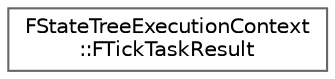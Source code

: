 digraph "Graphical Class Hierarchy"
{
 // INTERACTIVE_SVG=YES
 // LATEX_PDF_SIZE
  bgcolor="transparent";
  edge [fontname=Helvetica,fontsize=10,labelfontname=Helvetica,labelfontsize=10];
  node [fontname=Helvetica,fontsize=10,shape=box,height=0.2,width=0.4];
  rankdir="LR";
  Node0 [id="Node000000",label="FStateTreeExecutionContext\l::FTickTaskResult",height=0.2,width=0.4,color="grey40", fillcolor="white", style="filled",URL="$d7/d11/structFStateTreeExecutionContext_1_1FTickTaskResult.html",tooltip=" "];
}
